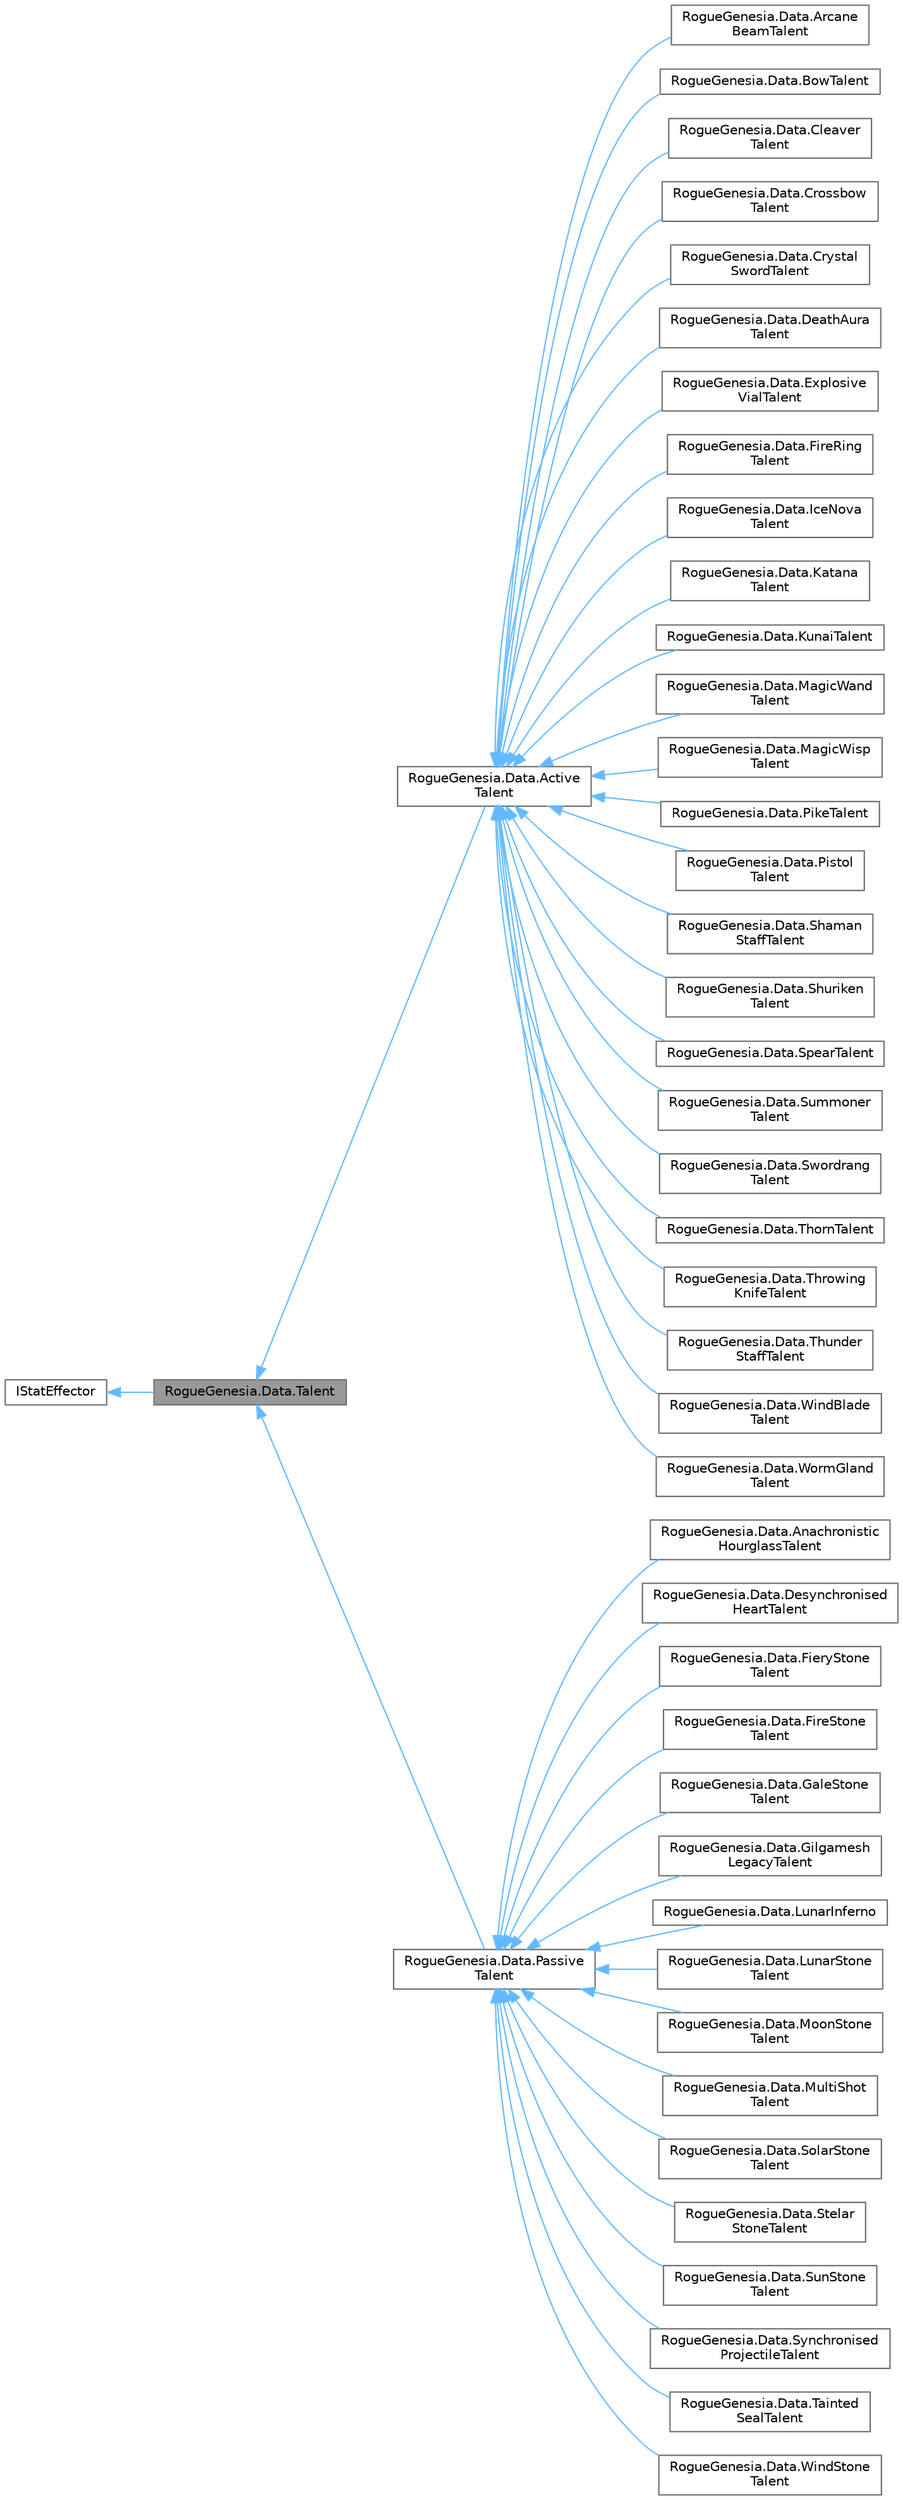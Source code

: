 digraph "RogueGenesia.Data.Talent"
{
 // LATEX_PDF_SIZE
  bgcolor="transparent";
  edge [fontname=Helvetica,fontsize=10,labelfontname=Helvetica,labelfontsize=10];
  node [fontname=Helvetica,fontsize=10,shape=box,height=0.2,width=0.4];
  rankdir="LR";
  Node1 [label="RogueGenesia.Data.Talent",height=0.2,width=0.4,color="gray40", fillcolor="grey60", style="filled", fontcolor="black",tooltip=" "];
  Node2 -> Node1 [dir="back",color="steelblue1",style="solid"];
  Node2 [label="IStatEffector",height=0.2,width=0.4,color="gray40", fillcolor="white", style="filled",URL="$interface_rogue_genesia_1_1_data_1_1_i_stat_effector.html",tooltip=" "];
  Node1 -> Node3 [dir="back",color="steelblue1",style="solid"];
  Node3 [label="RogueGenesia.Data.Active\lTalent",height=0.2,width=0.4,color="gray40", fillcolor="white", style="filled",URL="$class_rogue_genesia_1_1_data_1_1_active_talent.html",tooltip=" "];
  Node3 -> Node4 [dir="back",color="steelblue1",style="solid"];
  Node4 [label="RogueGenesia.Data.Arcane\lBeamTalent",height=0.2,width=0.4,color="gray40", fillcolor="white", style="filled",URL="$class_rogue_genesia_1_1_data_1_1_arcane_beam_talent.html",tooltip=" "];
  Node3 -> Node5 [dir="back",color="steelblue1",style="solid"];
  Node5 [label="RogueGenesia.Data.BowTalent",height=0.2,width=0.4,color="gray40", fillcolor="white", style="filled",URL="$class_rogue_genesia_1_1_data_1_1_bow_talent.html",tooltip=" "];
  Node3 -> Node6 [dir="back",color="steelblue1",style="solid"];
  Node6 [label="RogueGenesia.Data.Cleaver\lTalent",height=0.2,width=0.4,color="gray40", fillcolor="white", style="filled",URL="$class_rogue_genesia_1_1_data_1_1_cleaver_talent.html",tooltip=" "];
  Node3 -> Node7 [dir="back",color="steelblue1",style="solid"];
  Node7 [label="RogueGenesia.Data.Crossbow\lTalent",height=0.2,width=0.4,color="gray40", fillcolor="white", style="filled",URL="$class_rogue_genesia_1_1_data_1_1_crossbow_talent.html",tooltip=" "];
  Node3 -> Node8 [dir="back",color="steelblue1",style="solid"];
  Node8 [label="RogueGenesia.Data.Crystal\lSwordTalent",height=0.2,width=0.4,color="gray40", fillcolor="white", style="filled",URL="$class_rogue_genesia_1_1_data_1_1_crystal_sword_talent.html",tooltip=" "];
  Node3 -> Node9 [dir="back",color="steelblue1",style="solid"];
  Node9 [label="RogueGenesia.Data.DeathAura\lTalent",height=0.2,width=0.4,color="gray40", fillcolor="white", style="filled",URL="$class_rogue_genesia_1_1_data_1_1_death_aura_talent.html",tooltip=" "];
  Node3 -> Node10 [dir="back",color="steelblue1",style="solid"];
  Node10 [label="RogueGenesia.Data.Explosive\lVialTalent",height=0.2,width=0.4,color="gray40", fillcolor="white", style="filled",URL="$class_rogue_genesia_1_1_data_1_1_explosive_vial_talent.html",tooltip=" "];
  Node3 -> Node11 [dir="back",color="steelblue1",style="solid"];
  Node11 [label="RogueGenesia.Data.FireRing\lTalent",height=0.2,width=0.4,color="gray40", fillcolor="white", style="filled",URL="$class_rogue_genesia_1_1_data_1_1_fire_ring_talent.html",tooltip=" "];
  Node3 -> Node12 [dir="back",color="steelblue1",style="solid"];
  Node12 [label="RogueGenesia.Data.IceNova\lTalent",height=0.2,width=0.4,color="gray40", fillcolor="white", style="filled",URL="$class_rogue_genesia_1_1_data_1_1_ice_nova_talent.html",tooltip=" "];
  Node3 -> Node13 [dir="back",color="steelblue1",style="solid"];
  Node13 [label="RogueGenesia.Data.Katana\lTalent",height=0.2,width=0.4,color="gray40", fillcolor="white", style="filled",URL="$class_rogue_genesia_1_1_data_1_1_katana_talent.html",tooltip=" "];
  Node3 -> Node14 [dir="back",color="steelblue1",style="solid"];
  Node14 [label="RogueGenesia.Data.KunaiTalent",height=0.2,width=0.4,color="gray40", fillcolor="white", style="filled",URL="$class_rogue_genesia_1_1_data_1_1_kunai_talent.html",tooltip=" "];
  Node3 -> Node15 [dir="back",color="steelblue1",style="solid"];
  Node15 [label="RogueGenesia.Data.MagicWand\lTalent",height=0.2,width=0.4,color="gray40", fillcolor="white", style="filled",URL="$class_rogue_genesia_1_1_data_1_1_magic_wand_talent.html",tooltip=" "];
  Node3 -> Node16 [dir="back",color="steelblue1",style="solid"];
  Node16 [label="RogueGenesia.Data.MagicWisp\lTalent",height=0.2,width=0.4,color="gray40", fillcolor="white", style="filled",URL="$class_rogue_genesia_1_1_data_1_1_magic_wisp_talent.html",tooltip=" "];
  Node3 -> Node17 [dir="back",color="steelblue1",style="solid"];
  Node17 [label="RogueGenesia.Data.PikeTalent",height=0.2,width=0.4,color="gray40", fillcolor="white", style="filled",URL="$class_rogue_genesia_1_1_data_1_1_pike_talent.html",tooltip=" "];
  Node3 -> Node18 [dir="back",color="steelblue1",style="solid"];
  Node18 [label="RogueGenesia.Data.Pistol\lTalent",height=0.2,width=0.4,color="gray40", fillcolor="white", style="filled",URL="$class_rogue_genesia_1_1_data_1_1_pistol_talent.html",tooltip=" "];
  Node3 -> Node19 [dir="back",color="steelblue1",style="solid"];
  Node19 [label="RogueGenesia.Data.Shaman\lStaffTalent",height=0.2,width=0.4,color="gray40", fillcolor="white", style="filled",URL="$class_rogue_genesia_1_1_data_1_1_shaman_staff_talent.html",tooltip=" "];
  Node3 -> Node20 [dir="back",color="steelblue1",style="solid"];
  Node20 [label="RogueGenesia.Data.Shuriken\lTalent",height=0.2,width=0.4,color="gray40", fillcolor="white", style="filled",URL="$class_rogue_genesia_1_1_data_1_1_shuriken_talent.html",tooltip=" "];
  Node3 -> Node21 [dir="back",color="steelblue1",style="solid"];
  Node21 [label="RogueGenesia.Data.SpearTalent",height=0.2,width=0.4,color="gray40", fillcolor="white", style="filled",URL="$class_rogue_genesia_1_1_data_1_1_spear_talent.html",tooltip=" "];
  Node3 -> Node22 [dir="back",color="steelblue1",style="solid"];
  Node22 [label="RogueGenesia.Data.Summoner\lTalent",height=0.2,width=0.4,color="gray40", fillcolor="white", style="filled",URL="$class_rogue_genesia_1_1_data_1_1_summoner_talent.html",tooltip=" "];
  Node3 -> Node23 [dir="back",color="steelblue1",style="solid"];
  Node23 [label="RogueGenesia.Data.Swordrang\lTalent",height=0.2,width=0.4,color="gray40", fillcolor="white", style="filled",URL="$class_rogue_genesia_1_1_data_1_1_swordrang_talent.html",tooltip=" "];
  Node3 -> Node24 [dir="back",color="steelblue1",style="solid"];
  Node24 [label="RogueGenesia.Data.ThornTalent",height=0.2,width=0.4,color="gray40", fillcolor="white", style="filled",URL="$class_rogue_genesia_1_1_data_1_1_thorn_talent.html",tooltip=" "];
  Node3 -> Node25 [dir="back",color="steelblue1",style="solid"];
  Node25 [label="RogueGenesia.Data.Throwing\lKnifeTalent",height=0.2,width=0.4,color="gray40", fillcolor="white", style="filled",URL="$class_rogue_genesia_1_1_data_1_1_throwing_knife_talent.html",tooltip=" "];
  Node3 -> Node26 [dir="back",color="steelblue1",style="solid"];
  Node26 [label="RogueGenesia.Data.Thunder\lStaffTalent",height=0.2,width=0.4,color="gray40", fillcolor="white", style="filled",URL="$class_rogue_genesia_1_1_data_1_1_thunder_staff_talent.html",tooltip=" "];
  Node3 -> Node27 [dir="back",color="steelblue1",style="solid"];
  Node27 [label="RogueGenesia.Data.WindBlade\lTalent",height=0.2,width=0.4,color="gray40", fillcolor="white", style="filled",URL="$class_rogue_genesia_1_1_data_1_1_wind_blade_talent.html",tooltip=" "];
  Node3 -> Node28 [dir="back",color="steelblue1",style="solid"];
  Node28 [label="RogueGenesia.Data.WormGland\lTalent",height=0.2,width=0.4,color="gray40", fillcolor="white", style="filled",URL="$class_rogue_genesia_1_1_data_1_1_worm_gland_talent.html",tooltip=" "];
  Node1 -> Node29 [dir="back",color="steelblue1",style="solid"];
  Node29 [label="RogueGenesia.Data.Passive\lTalent",height=0.2,width=0.4,color="gray40", fillcolor="white", style="filled",URL="$class_rogue_genesia_1_1_data_1_1_passive_talent.html",tooltip=" "];
  Node29 -> Node30 [dir="back",color="steelblue1",style="solid"];
  Node30 [label="RogueGenesia.Data.Anachronistic\lHourglassTalent",height=0.2,width=0.4,color="gray40", fillcolor="white", style="filled",URL="$class_rogue_genesia_1_1_data_1_1_anachronistic_hourglass_talent.html",tooltip=" "];
  Node29 -> Node31 [dir="back",color="steelblue1",style="solid"];
  Node31 [label="RogueGenesia.Data.Desynchronised\lHeartTalent",height=0.2,width=0.4,color="gray40", fillcolor="white", style="filled",URL="$class_rogue_genesia_1_1_data_1_1_desynchronised_heart_talent.html",tooltip=" "];
  Node29 -> Node32 [dir="back",color="steelblue1",style="solid"];
  Node32 [label="RogueGenesia.Data.FieryStone\lTalent",height=0.2,width=0.4,color="gray40", fillcolor="white", style="filled",URL="$class_rogue_genesia_1_1_data_1_1_fiery_stone_talent.html",tooltip=" "];
  Node29 -> Node33 [dir="back",color="steelblue1",style="solid"];
  Node33 [label="RogueGenesia.Data.FireStone\lTalent",height=0.2,width=0.4,color="gray40", fillcolor="white", style="filled",URL="$class_rogue_genesia_1_1_data_1_1_fire_stone_talent.html",tooltip=" "];
  Node29 -> Node34 [dir="back",color="steelblue1",style="solid"];
  Node34 [label="RogueGenesia.Data.GaleStone\lTalent",height=0.2,width=0.4,color="gray40", fillcolor="white", style="filled",URL="$class_rogue_genesia_1_1_data_1_1_gale_stone_talent.html",tooltip=" "];
  Node29 -> Node35 [dir="back",color="steelblue1",style="solid"];
  Node35 [label="RogueGenesia.Data.Gilgamesh\lLegacyTalent",height=0.2,width=0.4,color="gray40", fillcolor="white", style="filled",URL="$class_rogue_genesia_1_1_data_1_1_gilgamesh_legacy_talent.html",tooltip=" "];
  Node29 -> Node36 [dir="back",color="steelblue1",style="solid"];
  Node36 [label="RogueGenesia.Data.LunarInferno",height=0.2,width=0.4,color="gray40", fillcolor="white", style="filled",URL="$class_rogue_genesia_1_1_data_1_1_lunar_inferno.html",tooltip=" "];
  Node29 -> Node37 [dir="back",color="steelblue1",style="solid"];
  Node37 [label="RogueGenesia.Data.LunarStone\lTalent",height=0.2,width=0.4,color="gray40", fillcolor="white", style="filled",URL="$class_rogue_genesia_1_1_data_1_1_lunar_stone_talent.html",tooltip=" "];
  Node29 -> Node38 [dir="back",color="steelblue1",style="solid"];
  Node38 [label="RogueGenesia.Data.MoonStone\lTalent",height=0.2,width=0.4,color="gray40", fillcolor="white", style="filled",URL="$class_rogue_genesia_1_1_data_1_1_moon_stone_talent.html",tooltip=" "];
  Node29 -> Node39 [dir="back",color="steelblue1",style="solid"];
  Node39 [label="RogueGenesia.Data.MultiShot\lTalent",height=0.2,width=0.4,color="gray40", fillcolor="white", style="filled",URL="$class_rogue_genesia_1_1_data_1_1_multi_shot_talent.html",tooltip=" "];
  Node29 -> Node40 [dir="back",color="steelblue1",style="solid"];
  Node40 [label="RogueGenesia.Data.SolarStone\lTalent",height=0.2,width=0.4,color="gray40", fillcolor="white", style="filled",URL="$class_rogue_genesia_1_1_data_1_1_solar_stone_talent.html",tooltip=" "];
  Node29 -> Node41 [dir="back",color="steelblue1",style="solid"];
  Node41 [label="RogueGenesia.Data.Stelar\lStoneTalent",height=0.2,width=0.4,color="gray40", fillcolor="white", style="filled",URL="$class_rogue_genesia_1_1_data_1_1_stelar_stone_talent.html",tooltip=" "];
  Node29 -> Node42 [dir="back",color="steelblue1",style="solid"];
  Node42 [label="RogueGenesia.Data.SunStone\lTalent",height=0.2,width=0.4,color="gray40", fillcolor="white", style="filled",URL="$class_rogue_genesia_1_1_data_1_1_sun_stone_talent.html",tooltip=" "];
  Node29 -> Node43 [dir="back",color="steelblue1",style="solid"];
  Node43 [label="RogueGenesia.Data.Synchronised\lProjectileTalent",height=0.2,width=0.4,color="gray40", fillcolor="white", style="filled",URL="$class_rogue_genesia_1_1_data_1_1_synchronised_projectile_talent.html",tooltip=" "];
  Node29 -> Node44 [dir="back",color="steelblue1",style="solid"];
  Node44 [label="RogueGenesia.Data.Tainted\lSealTalent",height=0.2,width=0.4,color="gray40", fillcolor="white", style="filled",URL="$class_rogue_genesia_1_1_data_1_1_tainted_seal_talent.html",tooltip=" "];
  Node29 -> Node45 [dir="back",color="steelblue1",style="solid"];
  Node45 [label="RogueGenesia.Data.WindStone\lTalent",height=0.2,width=0.4,color="gray40", fillcolor="white", style="filled",URL="$class_rogue_genesia_1_1_data_1_1_wind_stone_talent.html",tooltip=" "];
}
